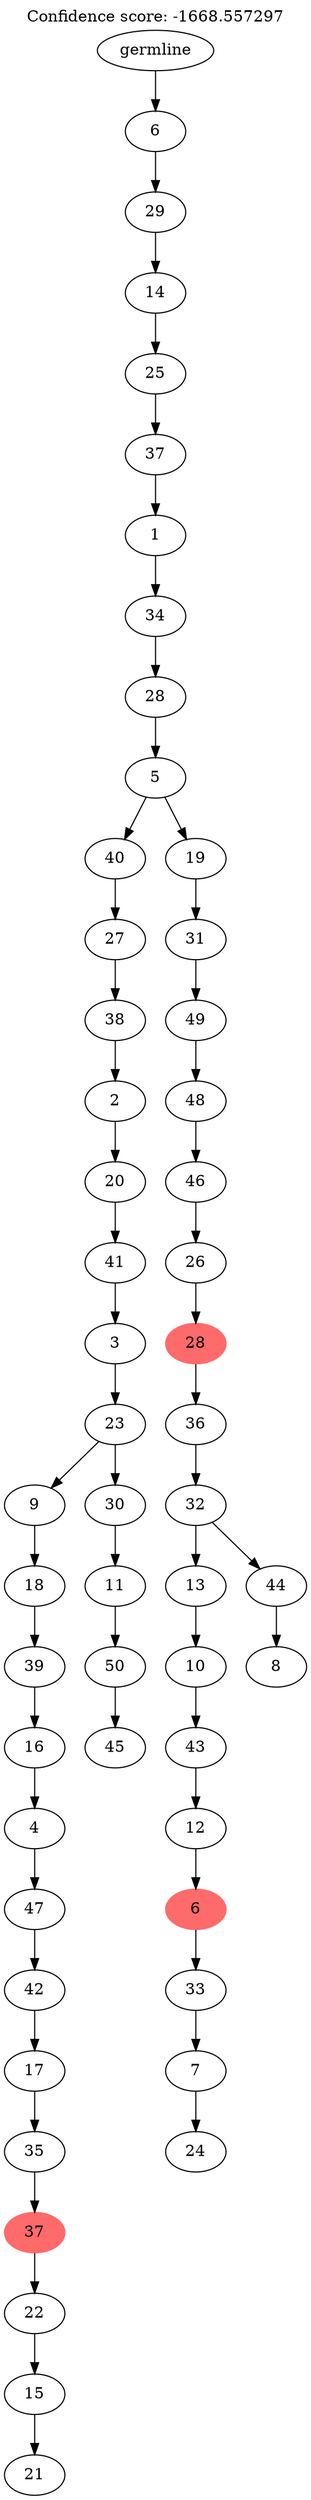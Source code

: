 digraph g {
	"52" -> "53";
	"53" [label="21"];
	"51" -> "52";
	"52" [label="15"];
	"50" -> "51";
	"51" [label="22"];
	"49" -> "50";
	"50" [color=indianred1, style=filled, label="37"];
	"48" -> "49";
	"49" [label="35"];
	"47" -> "48";
	"48" [label="17"];
	"46" -> "47";
	"47" [label="42"];
	"45" -> "46";
	"46" [label="47"];
	"44" -> "45";
	"45" [label="4"];
	"43" -> "44";
	"44" [label="16"];
	"42" -> "43";
	"43" [label="39"];
	"41" -> "42";
	"42" [label="18"];
	"39" -> "40";
	"40" [label="45"];
	"38" -> "39";
	"39" [label="50"];
	"37" -> "38";
	"38" [label="11"];
	"36" -> "37";
	"37" [label="30"];
	"36" -> "41";
	"41" [label="9"];
	"35" -> "36";
	"36" [label="23"];
	"34" -> "35";
	"35" [label="3"];
	"33" -> "34";
	"34" [label="41"];
	"32" -> "33";
	"33" [label="20"];
	"31" -> "32";
	"32" [label="2"];
	"30" -> "31";
	"31" [label="38"];
	"29" -> "30";
	"30" [label="27"];
	"27" -> "28";
	"28" [label="24"];
	"26" -> "27";
	"27" [label="7"];
	"25" -> "26";
	"26" [label="33"];
	"24" -> "25";
	"25" [color=indianred1, style=filled, label="6"];
	"23" -> "24";
	"24" [label="12"];
	"22" -> "23";
	"23" [label="43"];
	"21" -> "22";
	"22" [label="10"];
	"19" -> "20";
	"20" [label="8"];
	"18" -> "19";
	"19" [label="44"];
	"18" -> "21";
	"21" [label="13"];
	"17" -> "18";
	"18" [label="32"];
	"16" -> "17";
	"17" [label="36"];
	"15" -> "16";
	"16" [color=indianred1, style=filled, label="28"];
	"14" -> "15";
	"15" [label="26"];
	"13" -> "14";
	"14" [label="46"];
	"12" -> "13";
	"13" [label="48"];
	"11" -> "12";
	"12" [label="49"];
	"10" -> "11";
	"11" [label="31"];
	"9" -> "10";
	"10" [label="19"];
	"9" -> "29";
	"29" [label="40"];
	"8" -> "9";
	"9" [label="5"];
	"7" -> "8";
	"8" [label="28"];
	"6" -> "7";
	"7" [label="34"];
	"5" -> "6";
	"6" [label="1"];
	"4" -> "5";
	"5" [label="37"];
	"3" -> "4";
	"4" [label="25"];
	"2" -> "3";
	"3" [label="14"];
	"1" -> "2";
	"2" [label="29"];
	"0" -> "1";
	"1" [label="6"];
	"0" [label="germline"];
	labelloc="t";
	label="Confidence score: -1668.557297";
}
